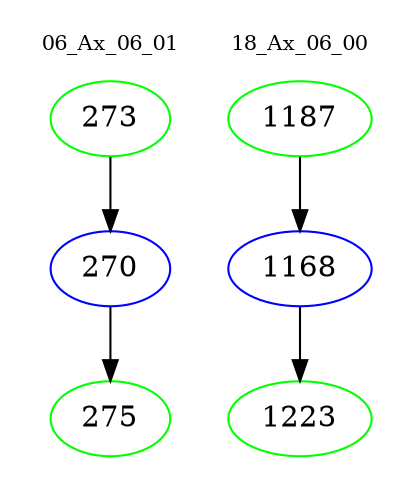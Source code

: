 digraph{
subgraph cluster_0 {
color = white
label = "06_Ax_06_01";
fontsize=10;
T0_273 [label="273", color="green"]
T0_273 -> T0_270 [color="black"]
T0_270 [label="270", color="blue"]
T0_270 -> T0_275 [color="black"]
T0_275 [label="275", color="green"]
}
subgraph cluster_1 {
color = white
label = "18_Ax_06_00";
fontsize=10;
T1_1187 [label="1187", color="green"]
T1_1187 -> T1_1168 [color="black"]
T1_1168 [label="1168", color="blue"]
T1_1168 -> T1_1223 [color="black"]
T1_1223 [label="1223", color="green"]
}
}
